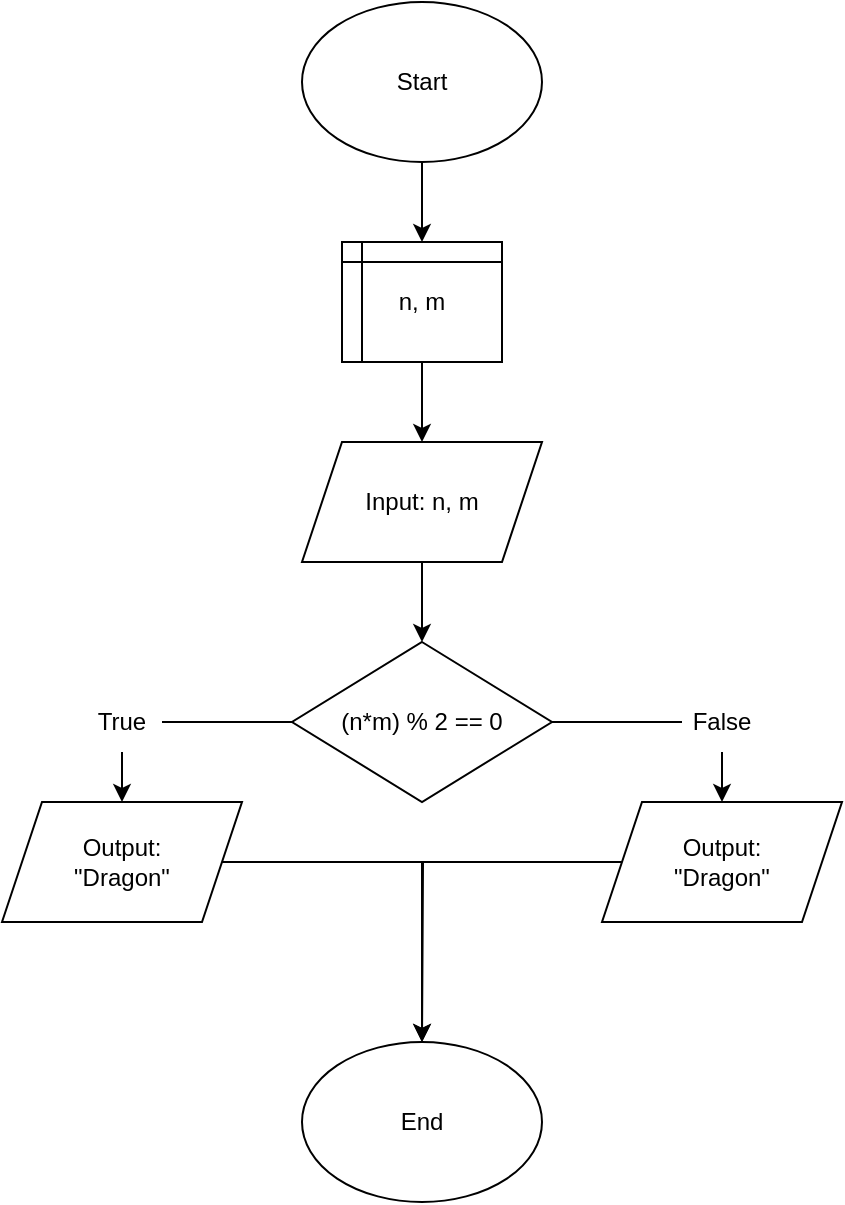 <mxfile version="24.9.3">
  <diagram id="C5RBs43oDa-KdzZeNtuy" name="Page-1">
    <mxGraphModel dx="1009" dy="557" grid="1" gridSize="10" guides="1" tooltips="1" connect="1" arrows="1" fold="1" page="1" pageScale="1" pageWidth="827" pageHeight="1169" math="0" shadow="0">
      <root>
        <mxCell id="WIyWlLk6GJQsqaUBKTNV-0" />
        <mxCell id="WIyWlLk6GJQsqaUBKTNV-1" parent="WIyWlLk6GJQsqaUBKTNV-0" />
        <mxCell id="Br24ICafhy1wDNoyXPe8-2" value="" style="edgeStyle=orthogonalEdgeStyle;rounded=0;orthogonalLoop=1;jettySize=auto;html=1;" edge="1" parent="WIyWlLk6GJQsqaUBKTNV-1" source="Br24ICafhy1wDNoyXPe8-0" target="Br24ICafhy1wDNoyXPe8-1">
          <mxGeometry relative="1" as="geometry" />
        </mxCell>
        <mxCell id="Br24ICafhy1wDNoyXPe8-0" value="Start" style="ellipse;whiteSpace=wrap;html=1;" vertex="1" parent="WIyWlLk6GJQsqaUBKTNV-1">
          <mxGeometry x="340" y="40" width="120" height="80" as="geometry" />
        </mxCell>
        <mxCell id="Br24ICafhy1wDNoyXPe8-4" value="" style="edgeStyle=orthogonalEdgeStyle;rounded=0;orthogonalLoop=1;jettySize=auto;html=1;" edge="1" parent="WIyWlLk6GJQsqaUBKTNV-1" source="Br24ICafhy1wDNoyXPe8-1" target="Br24ICafhy1wDNoyXPe8-3">
          <mxGeometry relative="1" as="geometry" />
        </mxCell>
        <mxCell id="Br24ICafhy1wDNoyXPe8-1" value="n, m" style="shape=internalStorage;whiteSpace=wrap;html=1;backgroundOutline=1;dx=10;dy=10;" vertex="1" parent="WIyWlLk6GJQsqaUBKTNV-1">
          <mxGeometry x="360" y="160" width="80" height="60" as="geometry" />
        </mxCell>
        <mxCell id="Br24ICafhy1wDNoyXPe8-6" value="" style="edgeStyle=orthogonalEdgeStyle;rounded=0;orthogonalLoop=1;jettySize=auto;html=1;" edge="1" parent="WIyWlLk6GJQsqaUBKTNV-1" source="Br24ICafhy1wDNoyXPe8-3" target="Br24ICafhy1wDNoyXPe8-5">
          <mxGeometry relative="1" as="geometry" />
        </mxCell>
        <mxCell id="Br24ICafhy1wDNoyXPe8-3" value="Input: n, m" style="shape=parallelogram;perimeter=parallelogramPerimeter;whiteSpace=wrap;html=1;fixedSize=1;" vertex="1" parent="WIyWlLk6GJQsqaUBKTNV-1">
          <mxGeometry x="340" y="260" width="120" height="60" as="geometry" />
        </mxCell>
        <mxCell id="Br24ICafhy1wDNoyXPe8-8" style="edgeStyle=orthogonalEdgeStyle;rounded=0;orthogonalLoop=1;jettySize=auto;html=1;entryX=0.5;entryY=0;entryDx=0;entryDy=0;" edge="1" parent="WIyWlLk6GJQsqaUBKTNV-1" source="Br24ICafhy1wDNoyXPe8-10" target="Br24ICafhy1wDNoyXPe8-7">
          <mxGeometry relative="1" as="geometry" />
        </mxCell>
        <mxCell id="Br24ICafhy1wDNoyXPe8-12" style="edgeStyle=orthogonalEdgeStyle;rounded=0;orthogonalLoop=1;jettySize=auto;html=1;entryX=0.5;entryY=0;entryDx=0;entryDy=0;" edge="1" parent="WIyWlLk6GJQsqaUBKTNV-1" source="Br24ICafhy1wDNoyXPe8-13" target="Br24ICafhy1wDNoyXPe8-11">
          <mxGeometry relative="1" as="geometry" />
        </mxCell>
        <mxCell id="Br24ICafhy1wDNoyXPe8-5" value="(n*m) % 2 == 0" style="rhombus;whiteSpace=wrap;html=1;" vertex="1" parent="WIyWlLk6GJQsqaUBKTNV-1">
          <mxGeometry x="335" y="360" width="130" height="80" as="geometry" />
        </mxCell>
        <mxCell id="Br24ICafhy1wDNoyXPe8-17" style="edgeStyle=orthogonalEdgeStyle;rounded=0;orthogonalLoop=1;jettySize=auto;html=1;" edge="1" parent="WIyWlLk6GJQsqaUBKTNV-1" source="Br24ICafhy1wDNoyXPe8-7">
          <mxGeometry relative="1" as="geometry">
            <mxPoint x="400" y="560" as="targetPoint" />
          </mxGeometry>
        </mxCell>
        <mxCell id="Br24ICafhy1wDNoyXPe8-7" value="Output:&lt;div&gt;&quot;Dragon&quot;&lt;/div&gt;" style="shape=parallelogram;perimeter=parallelogramPerimeter;whiteSpace=wrap;html=1;fixedSize=1;" vertex="1" parent="WIyWlLk6GJQsqaUBKTNV-1">
          <mxGeometry x="190" y="440" width="120" height="60" as="geometry" />
        </mxCell>
        <mxCell id="Br24ICafhy1wDNoyXPe8-9" value="" style="edgeStyle=orthogonalEdgeStyle;rounded=0;orthogonalLoop=1;jettySize=auto;html=1;entryX=1;entryY=0.5;entryDx=0;entryDy=0;endArrow=none;endFill=0;" edge="1" parent="WIyWlLk6GJQsqaUBKTNV-1" source="Br24ICafhy1wDNoyXPe8-5" target="Br24ICafhy1wDNoyXPe8-10">
          <mxGeometry relative="1" as="geometry">
            <mxPoint x="335" y="400" as="sourcePoint" />
            <mxPoint x="240" y="440" as="targetPoint" />
          </mxGeometry>
        </mxCell>
        <mxCell id="Br24ICafhy1wDNoyXPe8-10" value="True" style="text;html=1;align=center;verticalAlign=middle;whiteSpace=wrap;rounded=0;" vertex="1" parent="WIyWlLk6GJQsqaUBKTNV-1">
          <mxGeometry x="230" y="385" width="40" height="30" as="geometry" />
        </mxCell>
        <mxCell id="Br24ICafhy1wDNoyXPe8-16" style="edgeStyle=orthogonalEdgeStyle;rounded=0;orthogonalLoop=1;jettySize=auto;html=1;entryX=0.5;entryY=0;entryDx=0;entryDy=0;" edge="1" parent="WIyWlLk6GJQsqaUBKTNV-1" source="Br24ICafhy1wDNoyXPe8-11" target="Br24ICafhy1wDNoyXPe8-15">
          <mxGeometry relative="1" as="geometry" />
        </mxCell>
        <mxCell id="Br24ICafhy1wDNoyXPe8-11" value="Output:&lt;div&gt;&quot;Dragon&quot;&lt;/div&gt;" style="shape=parallelogram;perimeter=parallelogramPerimeter;whiteSpace=wrap;html=1;fixedSize=1;" vertex="1" parent="WIyWlLk6GJQsqaUBKTNV-1">
          <mxGeometry x="490" y="440" width="120" height="60" as="geometry" />
        </mxCell>
        <mxCell id="Br24ICafhy1wDNoyXPe8-14" value="" style="edgeStyle=orthogonalEdgeStyle;rounded=0;orthogonalLoop=1;jettySize=auto;html=1;entryX=0;entryY=0.5;entryDx=0;entryDy=0;endArrow=none;endFill=0;" edge="1" parent="WIyWlLk6GJQsqaUBKTNV-1" source="Br24ICafhy1wDNoyXPe8-5" target="Br24ICafhy1wDNoyXPe8-13">
          <mxGeometry relative="1" as="geometry">
            <mxPoint x="465" y="400" as="sourcePoint" />
            <mxPoint x="550" y="440" as="targetPoint" />
          </mxGeometry>
        </mxCell>
        <mxCell id="Br24ICafhy1wDNoyXPe8-13" value="False" style="text;html=1;align=center;verticalAlign=middle;whiteSpace=wrap;rounded=0;" vertex="1" parent="WIyWlLk6GJQsqaUBKTNV-1">
          <mxGeometry x="530" y="385" width="40" height="30" as="geometry" />
        </mxCell>
        <mxCell id="Br24ICafhy1wDNoyXPe8-15" value="End" style="ellipse;whiteSpace=wrap;html=1;" vertex="1" parent="WIyWlLk6GJQsqaUBKTNV-1">
          <mxGeometry x="340" y="560" width="120" height="80" as="geometry" />
        </mxCell>
      </root>
    </mxGraphModel>
  </diagram>
</mxfile>

